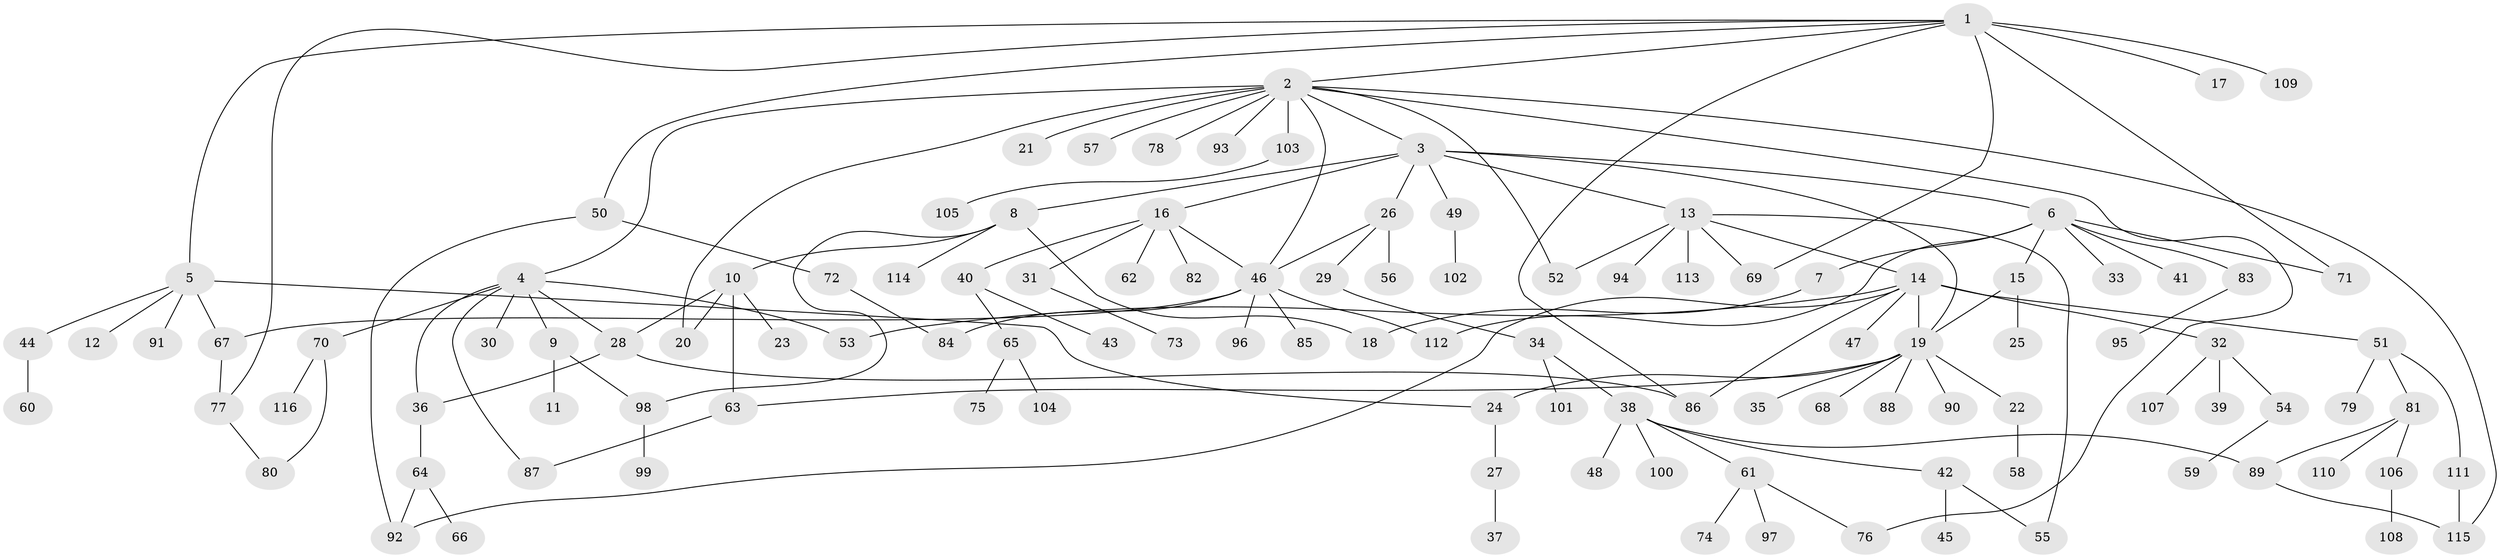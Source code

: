 // coarse degree distribution, {8: 0.036585365853658534, 2: 0.2804878048780488, 4: 0.07317073170731707, 3: 0.13414634146341464, 1: 0.36585365853658536, 6: 0.024390243902439025, 7: 0.024390243902439025, 13: 0.012195121951219513, 9: 0.012195121951219513, 5: 0.036585365853658534}
// Generated by graph-tools (version 1.1) at 2025/36/03/04/25 23:36:56]
// undirected, 116 vertices, 145 edges
graph export_dot {
  node [color=gray90,style=filled];
  1;
  2;
  3;
  4;
  5;
  6;
  7;
  8;
  9;
  10;
  11;
  12;
  13;
  14;
  15;
  16;
  17;
  18;
  19;
  20;
  21;
  22;
  23;
  24;
  25;
  26;
  27;
  28;
  29;
  30;
  31;
  32;
  33;
  34;
  35;
  36;
  37;
  38;
  39;
  40;
  41;
  42;
  43;
  44;
  45;
  46;
  47;
  48;
  49;
  50;
  51;
  52;
  53;
  54;
  55;
  56;
  57;
  58;
  59;
  60;
  61;
  62;
  63;
  64;
  65;
  66;
  67;
  68;
  69;
  70;
  71;
  72;
  73;
  74;
  75;
  76;
  77;
  78;
  79;
  80;
  81;
  82;
  83;
  84;
  85;
  86;
  87;
  88;
  89;
  90;
  91;
  92;
  93;
  94;
  95;
  96;
  97;
  98;
  99;
  100;
  101;
  102;
  103;
  104;
  105;
  106;
  107;
  108;
  109;
  110;
  111;
  112;
  113;
  114;
  115;
  116;
  1 -- 2;
  1 -- 5;
  1 -- 17;
  1 -- 50;
  1 -- 69;
  1 -- 71;
  1 -- 77;
  1 -- 86;
  1 -- 109;
  2 -- 3;
  2 -- 4;
  2 -- 20;
  2 -- 21;
  2 -- 46;
  2 -- 52;
  2 -- 57;
  2 -- 76;
  2 -- 78;
  2 -- 93;
  2 -- 103;
  2 -- 115;
  3 -- 6;
  3 -- 8;
  3 -- 13;
  3 -- 16;
  3 -- 19;
  3 -- 26;
  3 -- 49;
  4 -- 9;
  4 -- 28;
  4 -- 30;
  4 -- 36;
  4 -- 53;
  4 -- 70;
  4 -- 87;
  5 -- 12;
  5 -- 24;
  5 -- 44;
  5 -- 67;
  5 -- 91;
  6 -- 7;
  6 -- 15;
  6 -- 33;
  6 -- 41;
  6 -- 71;
  6 -- 83;
  6 -- 112;
  7 -- 18;
  8 -- 10;
  8 -- 18;
  8 -- 98;
  8 -- 114;
  9 -- 11;
  9 -- 98;
  10 -- 20;
  10 -- 23;
  10 -- 28;
  10 -- 63;
  13 -- 14;
  13 -- 52;
  13 -- 55;
  13 -- 69;
  13 -- 94;
  13 -- 113;
  14 -- 19;
  14 -- 32;
  14 -- 47;
  14 -- 51;
  14 -- 53;
  14 -- 86;
  14 -- 92;
  15 -- 19;
  15 -- 25;
  16 -- 31;
  16 -- 40;
  16 -- 46;
  16 -- 62;
  16 -- 82;
  19 -- 22;
  19 -- 24;
  19 -- 35;
  19 -- 63;
  19 -- 68;
  19 -- 88;
  19 -- 90;
  22 -- 58;
  24 -- 27;
  26 -- 29;
  26 -- 46;
  26 -- 56;
  27 -- 37;
  28 -- 36;
  28 -- 86;
  29 -- 34;
  31 -- 73;
  32 -- 39;
  32 -- 54;
  32 -- 107;
  34 -- 38;
  34 -- 101;
  36 -- 64;
  38 -- 42;
  38 -- 48;
  38 -- 61;
  38 -- 89;
  38 -- 100;
  40 -- 43;
  40 -- 65;
  42 -- 45;
  42 -- 55;
  44 -- 60;
  46 -- 67;
  46 -- 84;
  46 -- 85;
  46 -- 96;
  46 -- 112;
  49 -- 102;
  50 -- 72;
  50 -- 92;
  51 -- 79;
  51 -- 81;
  51 -- 111;
  54 -- 59;
  61 -- 74;
  61 -- 76;
  61 -- 97;
  63 -- 87;
  64 -- 66;
  64 -- 92;
  65 -- 75;
  65 -- 104;
  67 -- 77;
  70 -- 80;
  70 -- 116;
  72 -- 84;
  77 -- 80;
  81 -- 89;
  81 -- 106;
  81 -- 110;
  83 -- 95;
  89 -- 115;
  98 -- 99;
  103 -- 105;
  106 -- 108;
  111 -- 115;
}
